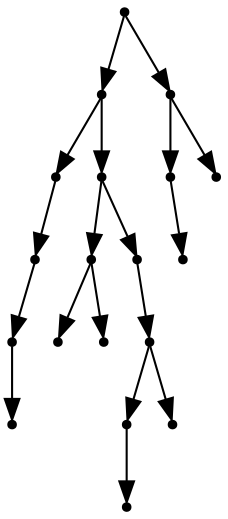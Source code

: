 digraph {
  18 [shape=point];
  13 [shape=point];
  3 [shape=point];
  2 [shape=point];
  1 [shape=point];
  0 [shape=point];
  12 [shape=point];
  6 [shape=point];
  4 [shape=point];
  5 [shape=point];
  11 [shape=point];
  10 [shape=point];
  8 [shape=point];
  7 [shape=point];
  9 [shape=point];
  17 [shape=point];
  15 [shape=point];
  14 [shape=point];
  16 [shape=point];
18 -> 13;
13 -> 3;
3 -> 2;
2 -> 1;
1 -> 0;
13 -> 12;
12 -> 6;
6 -> 4;
6 -> 5;
12 -> 11;
11 -> 10;
10 -> 8;
8 -> 7;
10 -> 9;
18 -> 17;
17 -> 15;
15 -> 14;
17 -> 16;
}
